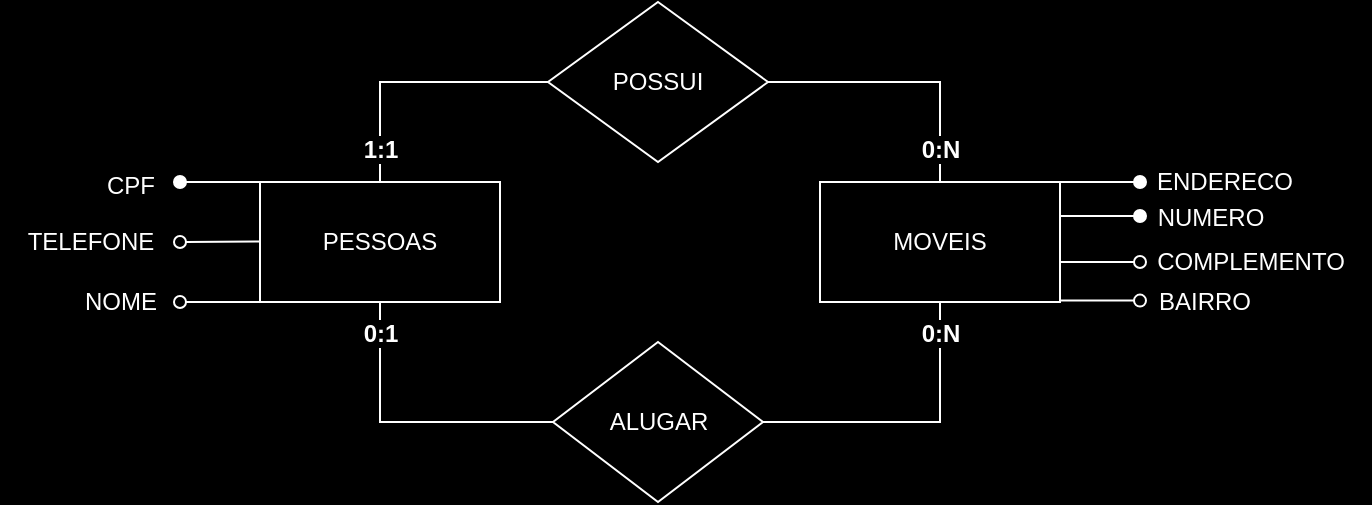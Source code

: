 <mxfile version="21.7.5" type="github">
  <diagram name="Página-1" id="S5Z_IIGNzrvxhAUOWCQO">
    <mxGraphModel dx="1506" dy="926" grid="0" gridSize="10" guides="1" tooltips="1" connect="1" arrows="1" fold="1" page="1" pageScale="1" pageWidth="827" pageHeight="1169" background="#000000" math="0" shadow="0">
      <root>
        <mxCell id="0" />
        <mxCell id="1" parent="0" />
        <mxCell id="KyVq5-E2FeuJ9tOawxKL-11" style="edgeStyle=orthogonalEdgeStyle;shape=connector;rounded=0;orthogonalLoop=1;jettySize=auto;html=1;exitX=1;exitY=1;exitDx=0;exitDy=0;entryX=0;entryY=0.5;entryDx=0;entryDy=0;labelBackgroundColor=default;strokeColor=#FFFFFF;fontFamily=Helvetica;fontSize=12;fontColor=default;endArrow=none;endFill=0;" edge="1" parent="1" source="KyVq5-E2FeuJ9tOawxKL-2" target="KyVq5-E2FeuJ9tOawxKL-7">
          <mxGeometry relative="1" as="geometry">
            <Array as="points">
              <mxPoint x="220" y="250" />
              <mxPoint x="220" y="310" />
            </Array>
          </mxGeometry>
        </mxCell>
        <mxCell id="KyVq5-E2FeuJ9tOawxKL-2" value="PESSOAS" style="rounded=0;whiteSpace=wrap;html=1;fillColor=#000000;strokeColor=#FFFFFF;fontColor=#FFFFFF;" vertex="1" parent="1">
          <mxGeometry x="160" y="190" width="120" height="60" as="geometry" />
        </mxCell>
        <mxCell id="KyVq5-E2FeuJ9tOawxKL-13" style="edgeStyle=orthogonalEdgeStyle;shape=connector;rounded=0;orthogonalLoop=1;jettySize=auto;html=1;exitX=0;exitY=0.5;exitDx=0;exitDy=0;entryX=1;entryY=0;entryDx=0;entryDy=0;labelBackgroundColor=default;strokeColor=#FFFFFF;fontFamily=Helvetica;fontSize=12;fontColor=default;endArrow=none;endFill=0;" edge="1" parent="1" source="KyVq5-E2FeuJ9tOawxKL-3" target="KyVq5-E2FeuJ9tOawxKL-2">
          <mxGeometry relative="1" as="geometry">
            <Array as="points">
              <mxPoint x="220" y="140" />
              <mxPoint x="220" y="190" />
            </Array>
          </mxGeometry>
        </mxCell>
        <mxCell id="KyVq5-E2FeuJ9tOawxKL-22" style="edgeStyle=orthogonalEdgeStyle;shape=connector;rounded=0;orthogonalLoop=1;jettySize=auto;html=1;exitX=1;exitY=0.5;exitDx=0;exitDy=0;entryX=0.5;entryY=0;entryDx=0;entryDy=0;labelBackgroundColor=default;strokeColor=#FFFFFF;fontFamily=Helvetica;fontSize=12;fontColor=default;endArrow=none;endFill=0;" edge="1" parent="1" source="KyVq5-E2FeuJ9tOawxKL-3" target="KyVq5-E2FeuJ9tOawxKL-5">
          <mxGeometry relative="1" as="geometry" />
        </mxCell>
        <mxCell id="KyVq5-E2FeuJ9tOawxKL-3" value="&lt;font color=&quot;#ffffff&quot;&gt;POSSUI&lt;/font&gt;" style="rhombus;whiteSpace=wrap;html=1;rounded=0;strokeColor=#FFFFFF;fontFamily=Helvetica;fontSize=12;fontColor=default;fillColor=#000000;" vertex="1" parent="1">
          <mxGeometry x="304" y="100" width="110" height="80" as="geometry" />
        </mxCell>
        <mxCell id="KyVq5-E2FeuJ9tOawxKL-12" style="edgeStyle=orthogonalEdgeStyle;shape=connector;rounded=0;orthogonalLoop=1;jettySize=auto;html=1;exitX=0;exitY=1;exitDx=0;exitDy=0;entryX=1;entryY=0.5;entryDx=0;entryDy=0;labelBackgroundColor=default;strokeColor=#FFFFFF;fontFamily=Helvetica;fontSize=12;fontColor=default;endArrow=none;endFill=0;" edge="1" parent="1" source="KyVq5-E2FeuJ9tOawxKL-5" target="KyVq5-E2FeuJ9tOawxKL-7">
          <mxGeometry relative="1" as="geometry">
            <Array as="points">
              <mxPoint x="500" y="250" />
              <mxPoint x="500" y="310" />
            </Array>
          </mxGeometry>
        </mxCell>
        <mxCell id="KyVq5-E2FeuJ9tOawxKL-5" value="MOVEIS" style="rounded=0;whiteSpace=wrap;html=1;strokeColor=#FFFFFF;fontFamily=Helvetica;fontSize=12;fontColor=#FFFFFF;fillColor=#000000;" vertex="1" parent="1">
          <mxGeometry x="440" y="190" width="120" height="60" as="geometry" />
        </mxCell>
        <mxCell id="KyVq5-E2FeuJ9tOawxKL-7" value="ALUGAR" style="rhombus;whiteSpace=wrap;html=1;rounded=0;strokeColor=#FFFFFF;fontFamily=Helvetica;fontSize=12;fontColor=#FFFFFF;fillColor=#000000;" vertex="1" parent="1">
          <mxGeometry x="306.5" y="270" width="105" height="80" as="geometry" />
        </mxCell>
        <mxCell id="KyVq5-E2FeuJ9tOawxKL-21" value="&lt;font style=&quot;background-color: rgb(0, 0, 0);&quot; color=&quot;#ffffff&quot;&gt;&lt;b&gt;0:N&lt;/b&gt;&lt;/font&gt;" style="text;html=1;align=center;verticalAlign=middle;resizable=0;points=[];autosize=1;strokeColor=none;fillColor=none;fontSize=12;fontFamily=Helvetica;fontColor=default;" vertex="1" parent="1">
          <mxGeometry x="481.5" y="161" width="37" height="26" as="geometry" />
        </mxCell>
        <mxCell id="KyVq5-E2FeuJ9tOawxKL-24" value="&lt;font color=&quot;#ffffff&quot;&gt;&lt;span style=&quot;background-color: rgb(0, 0, 0);&quot;&gt;&lt;b&gt;1:1&lt;/b&gt;&lt;/span&gt;&lt;/font&gt;" style="text;html=1;align=center;verticalAlign=middle;resizable=0;points=[];autosize=1;strokeColor=none;fillColor=none;fontSize=12;fontFamily=Helvetica;fontColor=default;" vertex="1" parent="1">
          <mxGeometry x="202.5" y="161" width="35" height="26" as="geometry" />
        </mxCell>
        <mxCell id="KyVq5-E2FeuJ9tOawxKL-25" value="&lt;font style=&quot;background-color: rgb(0, 0, 0);&quot; color=&quot;#ffffff&quot;&gt;&lt;b&gt;0:N&lt;/b&gt;&lt;/font&gt;" style="text;html=1;align=center;verticalAlign=middle;resizable=0;points=[];autosize=1;strokeColor=none;fillColor=none;fontSize=12;fontFamily=Helvetica;fontColor=default;" vertex="1" parent="1">
          <mxGeometry x="481.5" y="253" width="37" height="26" as="geometry" />
        </mxCell>
        <mxCell id="KyVq5-E2FeuJ9tOawxKL-26" value="&lt;b&gt;&lt;font style=&quot;background-color: rgb(0, 0, 0);&quot; color=&quot;#ffffff&quot;&gt;0:1&lt;/font&gt;&lt;/b&gt;" style="text;html=1;align=center;verticalAlign=middle;resizable=0;points=[];autosize=1;strokeColor=none;fillColor=none;fontSize=12;fontFamily=Helvetica;fontColor=default;" vertex="1" parent="1">
          <mxGeometry x="202.5" y="253" width="35" height="26" as="geometry" />
        </mxCell>
        <mxCell id="KyVq5-E2FeuJ9tOawxKL-30" value="" style="endArrow=none;html=1;rounded=0;labelBackgroundColor=default;strokeColor=#FFFFFF;fontFamily=Helvetica;fontSize=12;fontColor=default;shape=connector;startArrow=oval;startFill=0;" edge="1" parent="1">
          <mxGeometry width="50" height="50" relative="1" as="geometry">
            <mxPoint x="120" y="250" as="sourcePoint" />
            <mxPoint x="160" y="250" as="targetPoint" />
          </mxGeometry>
        </mxCell>
        <mxCell id="KyVq5-E2FeuJ9tOawxKL-31" value="" style="endArrow=none;html=1;rounded=0;labelBackgroundColor=default;strokeColor=#FFFFFF;fontFamily=Helvetica;fontSize=12;fontColor=default;shape=connector;startArrow=oval;startFill=0;" edge="1" parent="1">
          <mxGeometry width="50" height="50" relative="1" as="geometry">
            <mxPoint x="120" y="220" as="sourcePoint" />
            <mxPoint x="160" y="219.76" as="targetPoint" />
          </mxGeometry>
        </mxCell>
        <mxCell id="KyVq5-E2FeuJ9tOawxKL-32" value="" style="endArrow=none;html=1;rounded=0;labelBackgroundColor=default;strokeColor=#FFFFFF;fontFamily=Helvetica;fontSize=12;fontColor=default;shape=connector;startArrow=oval;startFill=1;" edge="1" parent="1">
          <mxGeometry width="50" height="50" relative="1" as="geometry">
            <mxPoint x="120" y="190" as="sourcePoint" />
            <mxPoint x="160" y="190" as="targetPoint" />
          </mxGeometry>
        </mxCell>
        <mxCell id="KyVq5-E2FeuJ9tOawxKL-33" value="&lt;font style=&quot;background-color: rgb(0, 0, 0);&quot; color=&quot;#ffffff&quot;&gt;NOME&lt;/font&gt;" style="text;html=1;align=center;verticalAlign=middle;resizable=0;points=[];autosize=1;strokeColor=none;fillColor=none;fontSize=12;fontFamily=Helvetica;fontColor=default;" vertex="1" parent="1">
          <mxGeometry x="60" y="235" width="60" height="30" as="geometry" />
        </mxCell>
        <mxCell id="KyVq5-E2FeuJ9tOawxKL-34" value="&lt;font style=&quot;background-color: rgb(0, 0, 0);&quot; color=&quot;#ffffff&quot;&gt;TELEFONE&lt;/font&gt;" style="text;html=1;align=center;verticalAlign=middle;resizable=0;points=[];autosize=1;strokeColor=none;fillColor=none;fontSize=12;fontFamily=Helvetica;fontColor=default;" vertex="1" parent="1">
          <mxGeometry x="30" y="205" width="90" height="30" as="geometry" />
        </mxCell>
        <mxCell id="KyVq5-E2FeuJ9tOawxKL-35" value="&lt;font style=&quot;background-color: rgb(0, 0, 0);&quot; color=&quot;#ffffff&quot;&gt;CPF&lt;/font&gt;" style="text;html=1;align=center;verticalAlign=middle;resizable=0;points=[];autosize=1;strokeColor=none;fillColor=none;fontSize=12;fontFamily=Helvetica;fontColor=default;" vertex="1" parent="1">
          <mxGeometry x="70" y="177" width="50" height="30" as="geometry" />
        </mxCell>
        <mxCell id="KyVq5-E2FeuJ9tOawxKL-36" value="" style="endArrow=oval;html=1;rounded=0;labelBackgroundColor=default;strokeColor=#FFFFFF;fontFamily=Helvetica;fontSize=12;fontColor=default;shape=connector;endFill=1;" edge="1" parent="1">
          <mxGeometry width="50" height="50" relative="1" as="geometry">
            <mxPoint x="558" y="190" as="sourcePoint" />
            <mxPoint x="600" y="190" as="targetPoint" />
          </mxGeometry>
        </mxCell>
        <mxCell id="KyVq5-E2FeuJ9tOawxKL-37" value="" style="endArrow=oval;html=1;rounded=0;labelBackgroundColor=default;strokeColor=#FFFFFF;fontFamily=Helvetica;fontSize=12;fontColor=default;shape=connector;endFill=1;" edge="1" parent="1">
          <mxGeometry width="50" height="50" relative="1" as="geometry">
            <mxPoint x="560" y="207" as="sourcePoint" />
            <mxPoint x="600" y="207" as="targetPoint" />
          </mxGeometry>
        </mxCell>
        <mxCell id="KyVq5-E2FeuJ9tOawxKL-38" value="" style="endArrow=oval;html=1;rounded=0;labelBackgroundColor=default;strokeColor=#FFFFFF;fontFamily=Helvetica;fontSize=12;fontColor=default;shape=connector;endFill=0;" edge="1" parent="1">
          <mxGeometry width="50" height="50" relative="1" as="geometry">
            <mxPoint x="560" y="230" as="sourcePoint" />
            <mxPoint x="600" y="230" as="targetPoint" />
          </mxGeometry>
        </mxCell>
        <mxCell id="KyVq5-E2FeuJ9tOawxKL-39" value="" style="endArrow=oval;html=1;rounded=0;labelBackgroundColor=default;strokeColor=#FFFFFF;fontFamily=Helvetica;fontSize=12;fontColor=default;shape=connector;endFill=0;" edge="1" parent="1">
          <mxGeometry width="50" height="50" relative="1" as="geometry">
            <mxPoint x="560" y="249.31" as="sourcePoint" />
            <mxPoint x="600" y="249.31" as="targetPoint" />
          </mxGeometry>
        </mxCell>
        <mxCell id="KyVq5-E2FeuJ9tOawxKL-41" value="&lt;font color=&quot;#ffffff&quot;&gt;&lt;span style=&quot;background-color: rgb(0, 0, 0);&quot;&gt;ENDERECO&lt;/span&gt;&lt;/font&gt;" style="text;html=1;align=center;verticalAlign=middle;resizable=0;points=[];autosize=1;strokeColor=none;fillColor=none;fontSize=12;fontFamily=Helvetica;fontColor=default;" vertex="1" parent="1">
          <mxGeometry x="597" y="175" width="90" height="30" as="geometry" />
        </mxCell>
        <mxCell id="KyVq5-E2FeuJ9tOawxKL-43" value="&lt;font style=&quot;background-color: rgb(0, 0, 0);&quot; color=&quot;#ffffff&quot;&gt;NUMERO&lt;/font&gt;" style="text;html=1;align=center;verticalAlign=middle;resizable=0;points=[];autosize=1;strokeColor=none;fillColor=none;fontSize=12;fontFamily=Helvetica;fontColor=default;" vertex="1" parent="1">
          <mxGeometry x="595" y="193" width="80" height="30" as="geometry" />
        </mxCell>
        <mxCell id="KyVq5-E2FeuJ9tOawxKL-44" value="&lt;font style=&quot;background-color: rgb(0, 0, 0);&quot; color=&quot;#ffffff&quot;&gt;COMPLEMENTO&lt;/font&gt;" style="text;html=1;align=center;verticalAlign=middle;resizable=0;points=[];autosize=1;strokeColor=none;fillColor=none;fontSize=12;fontFamily=Helvetica;fontColor=default;" vertex="1" parent="1">
          <mxGeometry x="595" y="215" width="120" height="30" as="geometry" />
        </mxCell>
        <mxCell id="KyVq5-E2FeuJ9tOawxKL-46" value="&lt;font style=&quot;background-color: rgb(0, 0, 0);&quot; color=&quot;#ffffff&quot;&gt;BAIRRO&lt;/font&gt;" style="text;html=1;align=center;verticalAlign=middle;resizable=0;points=[];autosize=1;strokeColor=none;fillColor=none;fontSize=12;fontFamily=Helvetica;fontColor=default;" vertex="1" parent="1">
          <mxGeometry x="597" y="235" width="70" height="30" as="geometry" />
        </mxCell>
      </root>
    </mxGraphModel>
  </diagram>
</mxfile>
